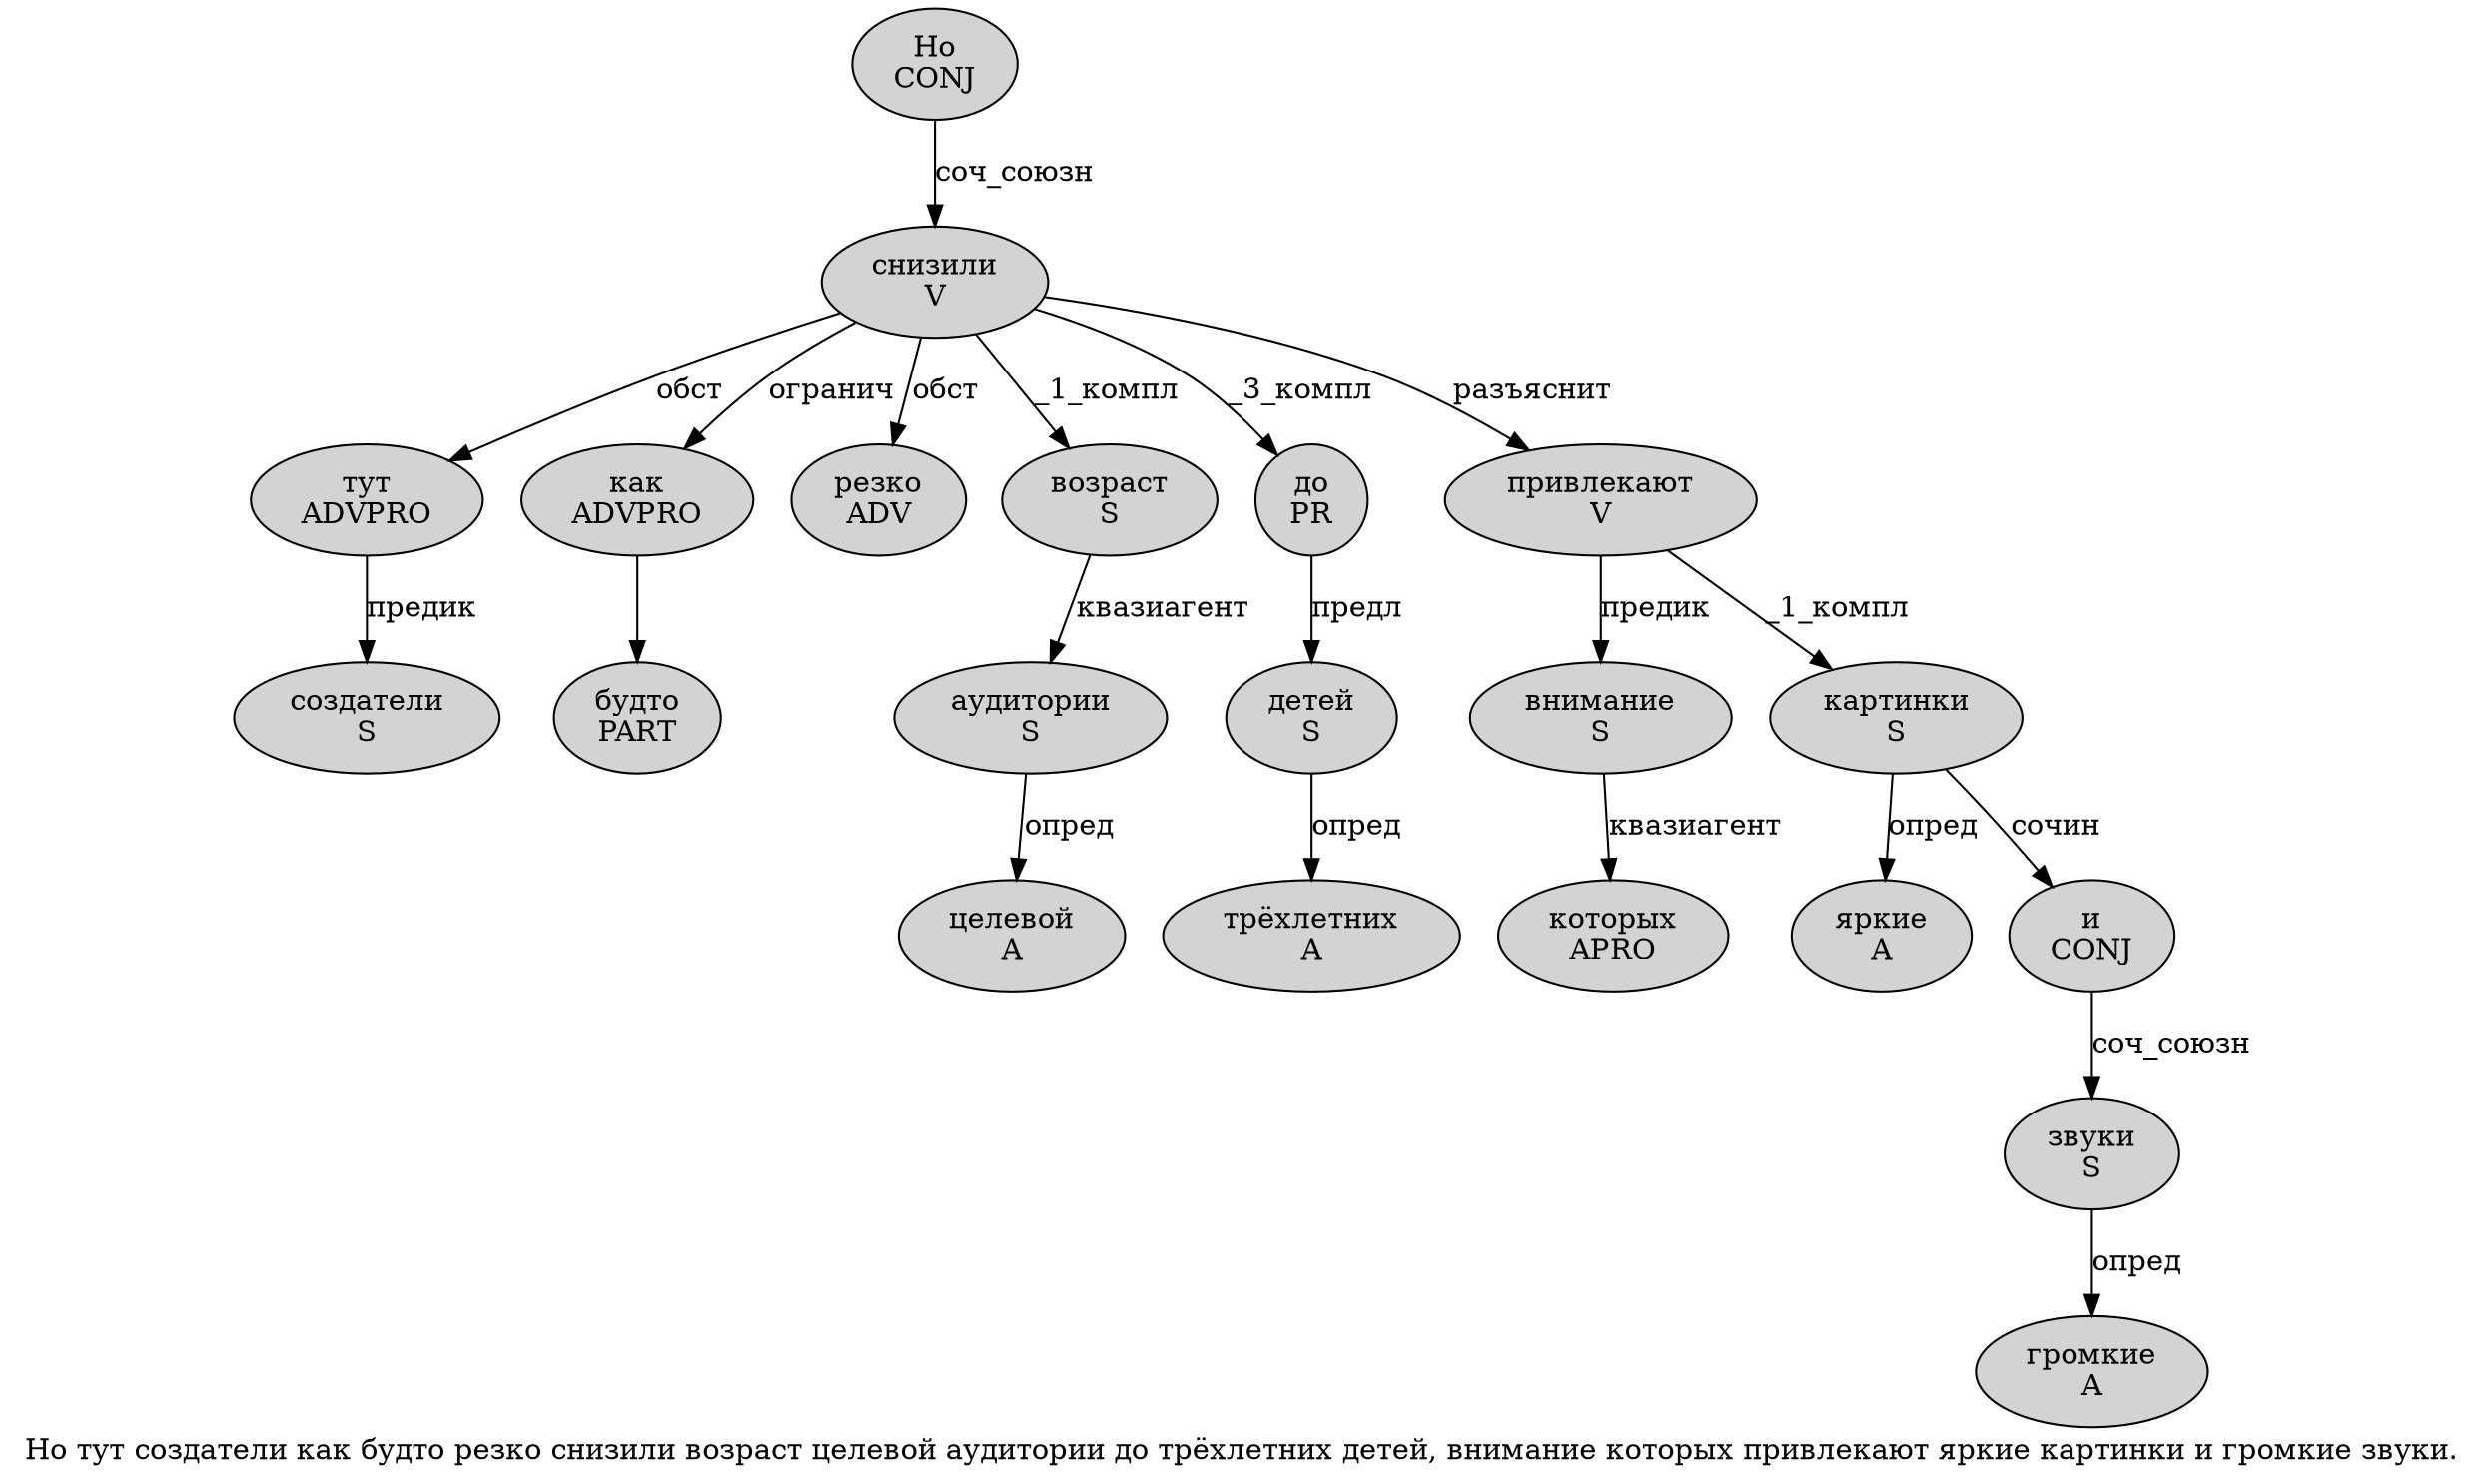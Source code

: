 digraph SENTENCE_2915 {
	graph [label="Но тут создатели как будто резко снизили возраст целевой аудитории до трёхлетних детей, внимание которых привлекают яркие картинки и громкие звуки."]
	node [style=filled]
		0 [label="Но
CONJ" color="" fillcolor=lightgray penwidth=1 shape=ellipse]
		1 [label="тут
ADVPRO" color="" fillcolor=lightgray penwidth=1 shape=ellipse]
		2 [label="создатели
S" color="" fillcolor=lightgray penwidth=1 shape=ellipse]
		3 [label="как
ADVPRO" color="" fillcolor=lightgray penwidth=1 shape=ellipse]
		4 [label="будто
PART" color="" fillcolor=lightgray penwidth=1 shape=ellipse]
		5 [label="резко
ADV" color="" fillcolor=lightgray penwidth=1 shape=ellipse]
		6 [label="снизили
V" color="" fillcolor=lightgray penwidth=1 shape=ellipse]
		7 [label="возраст
S" color="" fillcolor=lightgray penwidth=1 shape=ellipse]
		8 [label="целевой
A" color="" fillcolor=lightgray penwidth=1 shape=ellipse]
		9 [label="аудитории
S" color="" fillcolor=lightgray penwidth=1 shape=ellipse]
		10 [label="до
PR" color="" fillcolor=lightgray penwidth=1 shape=ellipse]
		11 [label="трёхлетних
A" color="" fillcolor=lightgray penwidth=1 shape=ellipse]
		12 [label="детей
S" color="" fillcolor=lightgray penwidth=1 shape=ellipse]
		14 [label="внимание
S" color="" fillcolor=lightgray penwidth=1 shape=ellipse]
		15 [label="которых
APRO" color="" fillcolor=lightgray penwidth=1 shape=ellipse]
		16 [label="привлекают
V" color="" fillcolor=lightgray penwidth=1 shape=ellipse]
		17 [label="яркие
A" color="" fillcolor=lightgray penwidth=1 shape=ellipse]
		18 [label="картинки
S" color="" fillcolor=lightgray penwidth=1 shape=ellipse]
		19 [label="и
CONJ" color="" fillcolor=lightgray penwidth=1 shape=ellipse]
		20 [label="громкие
A" color="" fillcolor=lightgray penwidth=1 shape=ellipse]
		21 [label="звуки
S" color="" fillcolor=lightgray penwidth=1 shape=ellipse]
			1 -> 2 [label="предик"]
			3 -> 4
			10 -> 12 [label="предл"]
			18 -> 17 [label="опред"]
			18 -> 19 [label="сочин"]
			6 -> 1 [label="обст"]
			6 -> 3 [label="огранич"]
			6 -> 5 [label="обст"]
			6 -> 7 [label="_1_компл"]
			6 -> 10 [label="_3_компл"]
			6 -> 16 [label="разъяснит"]
			7 -> 9 [label="квазиагент"]
			12 -> 11 [label="опред"]
			0 -> 6 [label="соч_союзн"]
			21 -> 20 [label="опред"]
			16 -> 14 [label="предик"]
			16 -> 18 [label="_1_компл"]
			14 -> 15 [label="квазиагент"]
			9 -> 8 [label="опред"]
			19 -> 21 [label="соч_союзн"]
}